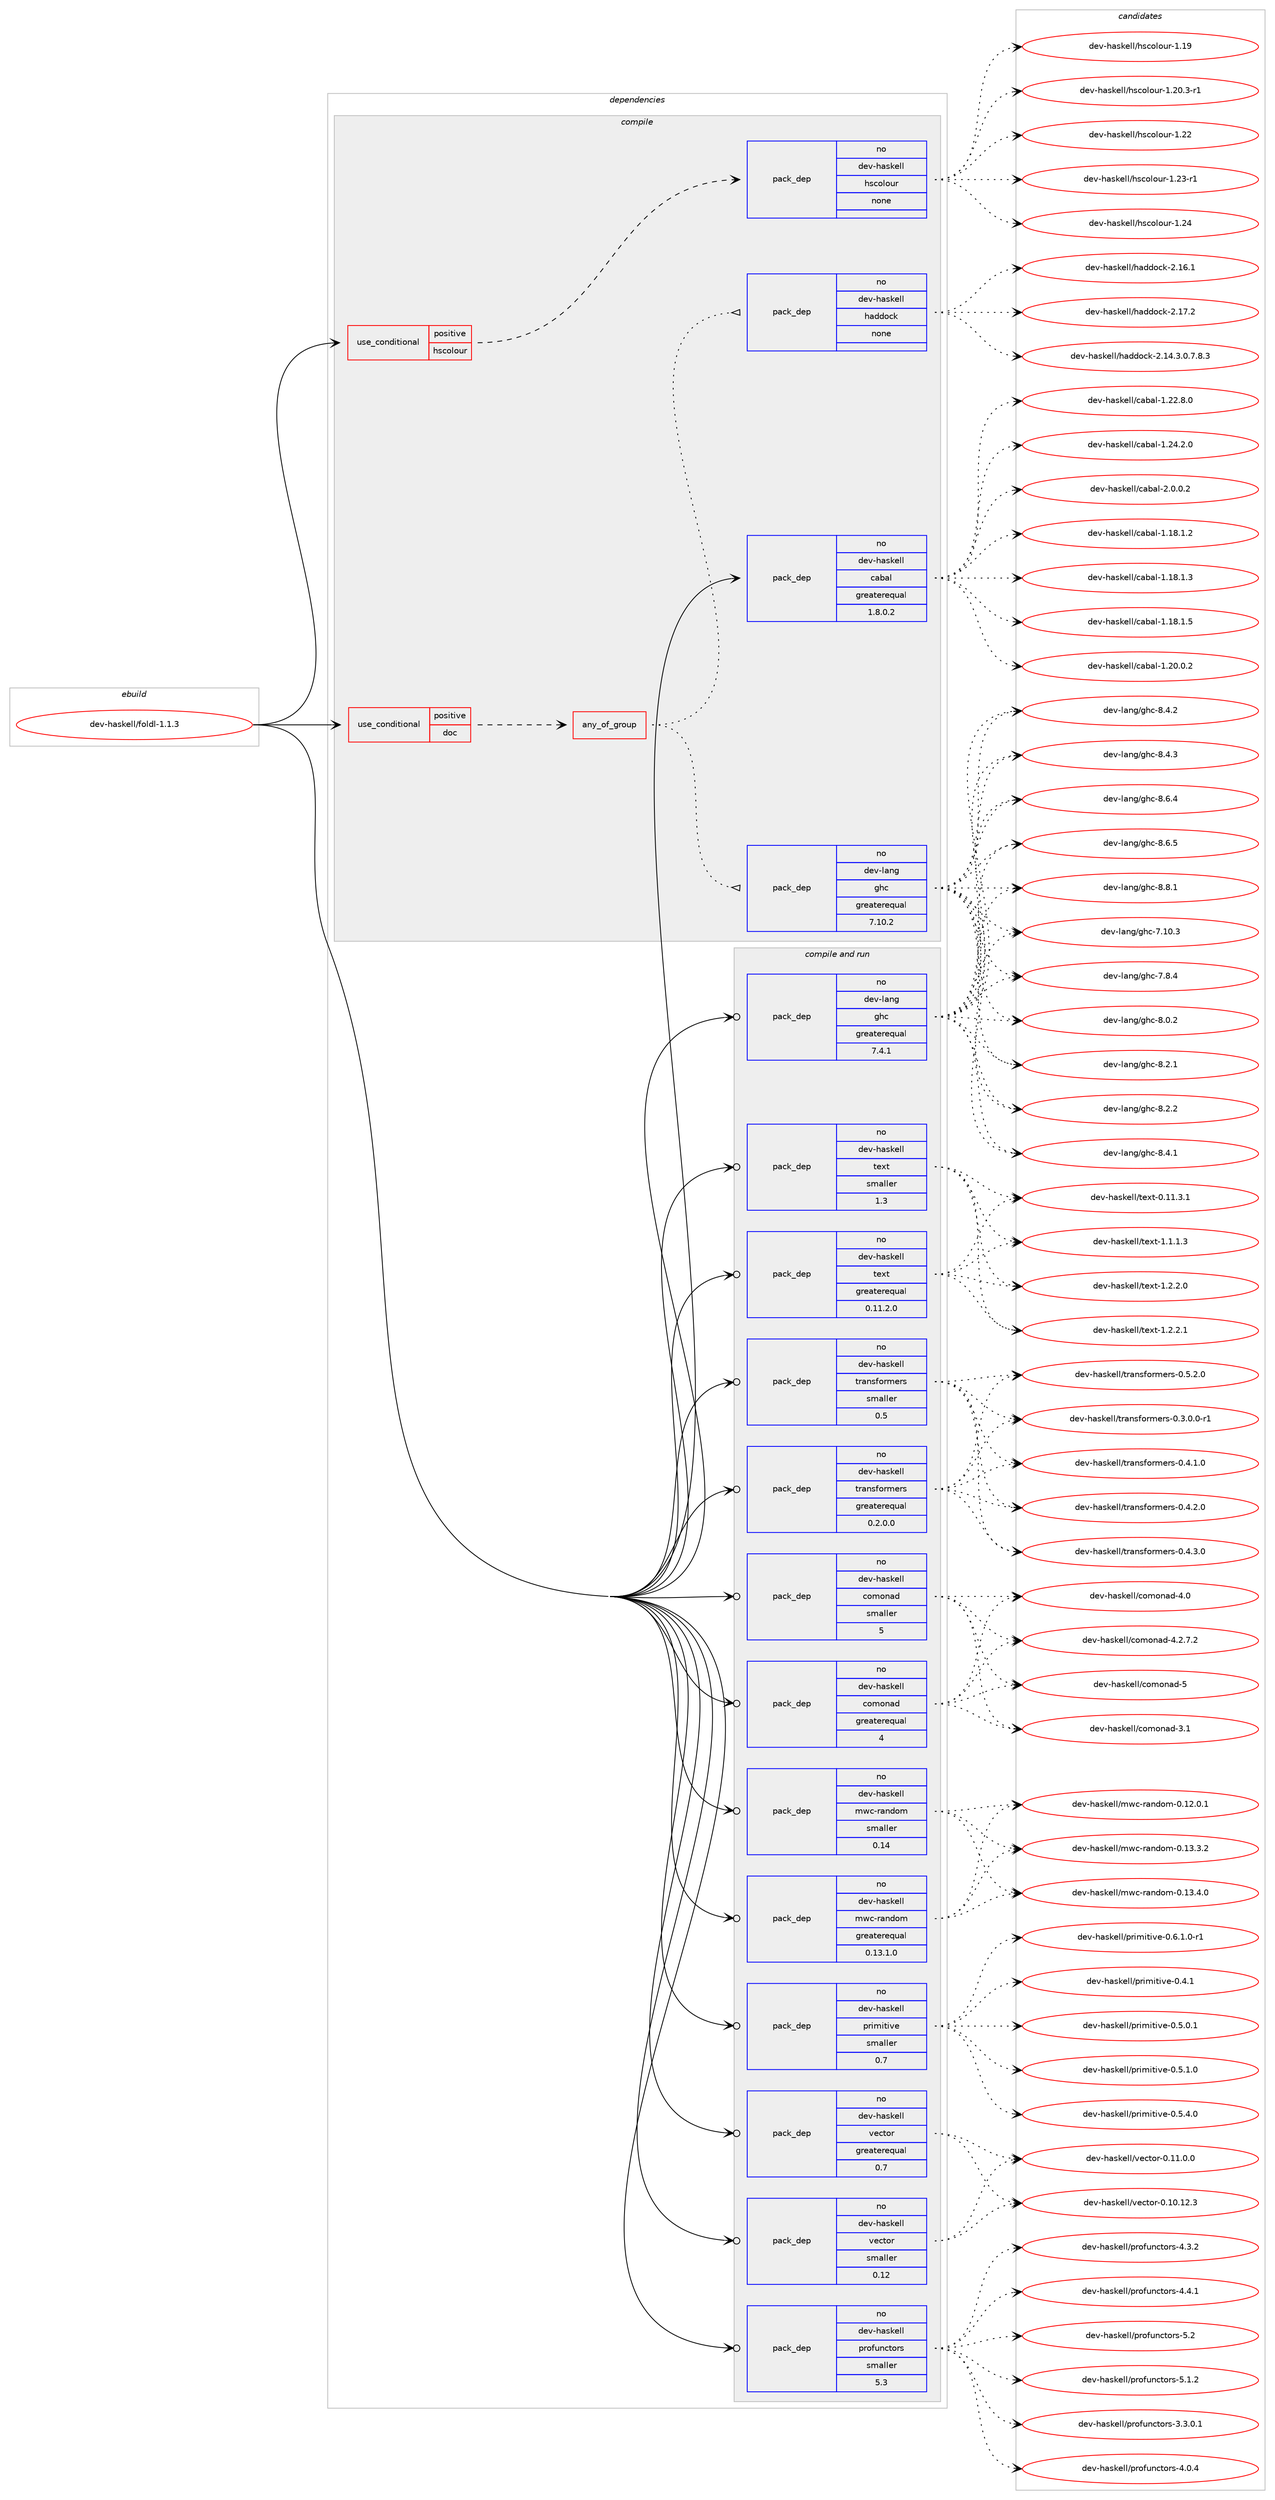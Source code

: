 digraph prolog {

# *************
# Graph options
# *************

newrank=true;
concentrate=true;
compound=true;
graph [rankdir=LR,fontname=Helvetica,fontsize=10,ranksep=1.5];#, ranksep=2.5, nodesep=0.2];
edge  [arrowhead=vee];
node  [fontname=Helvetica,fontsize=10];

# **********
# The ebuild
# **********

subgraph cluster_leftcol {
color=gray;
rank=same;
label=<<i>ebuild</i>>;
id [label="dev-haskell/foldl-1.1.3", color=red, width=4, href="../dev-haskell/foldl-1.1.3.svg"];
}

# ****************
# The dependencies
# ****************

subgraph cluster_midcol {
color=gray;
label=<<i>dependencies</i>>;
subgraph cluster_compile {
fillcolor="#eeeeee";
style=filled;
label=<<i>compile</i>>;
subgraph cond125755 {
dependency532678 [label=<<TABLE BORDER="0" CELLBORDER="1" CELLSPACING="0" CELLPADDING="4"><TR><TD ROWSPAN="3" CELLPADDING="10">use_conditional</TD></TR><TR><TD>positive</TD></TR><TR><TD>doc</TD></TR></TABLE>>, shape=none, color=red];
subgraph any9855 {
dependency532679 [label=<<TABLE BORDER="0" CELLBORDER="1" CELLSPACING="0" CELLPADDING="4"><TR><TD CELLPADDING="10">any_of_group</TD></TR></TABLE>>, shape=none, color=red];subgraph pack396711 {
dependency532680 [label=<<TABLE BORDER="0" CELLBORDER="1" CELLSPACING="0" CELLPADDING="4" WIDTH="220"><TR><TD ROWSPAN="6" CELLPADDING="30">pack_dep</TD></TR><TR><TD WIDTH="110">no</TD></TR><TR><TD>dev-haskell</TD></TR><TR><TD>haddock</TD></TR><TR><TD>none</TD></TR><TR><TD></TD></TR></TABLE>>, shape=none, color=blue];
}
dependency532679:e -> dependency532680:w [weight=20,style="dotted",arrowhead="oinv"];
subgraph pack396712 {
dependency532681 [label=<<TABLE BORDER="0" CELLBORDER="1" CELLSPACING="0" CELLPADDING="4" WIDTH="220"><TR><TD ROWSPAN="6" CELLPADDING="30">pack_dep</TD></TR><TR><TD WIDTH="110">no</TD></TR><TR><TD>dev-lang</TD></TR><TR><TD>ghc</TD></TR><TR><TD>greaterequal</TD></TR><TR><TD>7.10.2</TD></TR></TABLE>>, shape=none, color=blue];
}
dependency532679:e -> dependency532681:w [weight=20,style="dotted",arrowhead="oinv"];
}
dependency532678:e -> dependency532679:w [weight=20,style="dashed",arrowhead="vee"];
}
id:e -> dependency532678:w [weight=20,style="solid",arrowhead="vee"];
subgraph cond125756 {
dependency532682 [label=<<TABLE BORDER="0" CELLBORDER="1" CELLSPACING="0" CELLPADDING="4"><TR><TD ROWSPAN="3" CELLPADDING="10">use_conditional</TD></TR><TR><TD>positive</TD></TR><TR><TD>hscolour</TD></TR></TABLE>>, shape=none, color=red];
subgraph pack396713 {
dependency532683 [label=<<TABLE BORDER="0" CELLBORDER="1" CELLSPACING="0" CELLPADDING="4" WIDTH="220"><TR><TD ROWSPAN="6" CELLPADDING="30">pack_dep</TD></TR><TR><TD WIDTH="110">no</TD></TR><TR><TD>dev-haskell</TD></TR><TR><TD>hscolour</TD></TR><TR><TD>none</TD></TR><TR><TD></TD></TR></TABLE>>, shape=none, color=blue];
}
dependency532682:e -> dependency532683:w [weight=20,style="dashed",arrowhead="vee"];
}
id:e -> dependency532682:w [weight=20,style="solid",arrowhead="vee"];
subgraph pack396714 {
dependency532684 [label=<<TABLE BORDER="0" CELLBORDER="1" CELLSPACING="0" CELLPADDING="4" WIDTH="220"><TR><TD ROWSPAN="6" CELLPADDING="30">pack_dep</TD></TR><TR><TD WIDTH="110">no</TD></TR><TR><TD>dev-haskell</TD></TR><TR><TD>cabal</TD></TR><TR><TD>greaterequal</TD></TR><TR><TD>1.8.0.2</TD></TR></TABLE>>, shape=none, color=blue];
}
id:e -> dependency532684:w [weight=20,style="solid",arrowhead="vee"];
}
subgraph cluster_compileandrun {
fillcolor="#eeeeee";
style=filled;
label=<<i>compile and run</i>>;
subgraph pack396715 {
dependency532685 [label=<<TABLE BORDER="0" CELLBORDER="1" CELLSPACING="0" CELLPADDING="4" WIDTH="220"><TR><TD ROWSPAN="6" CELLPADDING="30">pack_dep</TD></TR><TR><TD WIDTH="110">no</TD></TR><TR><TD>dev-haskell</TD></TR><TR><TD>comonad</TD></TR><TR><TD>greaterequal</TD></TR><TR><TD>4</TD></TR></TABLE>>, shape=none, color=blue];
}
id:e -> dependency532685:w [weight=20,style="solid",arrowhead="odotvee"];
subgraph pack396716 {
dependency532686 [label=<<TABLE BORDER="0" CELLBORDER="1" CELLSPACING="0" CELLPADDING="4" WIDTH="220"><TR><TD ROWSPAN="6" CELLPADDING="30">pack_dep</TD></TR><TR><TD WIDTH="110">no</TD></TR><TR><TD>dev-haskell</TD></TR><TR><TD>comonad</TD></TR><TR><TD>smaller</TD></TR><TR><TD>5</TD></TR></TABLE>>, shape=none, color=blue];
}
id:e -> dependency532686:w [weight=20,style="solid",arrowhead="odotvee"];
subgraph pack396717 {
dependency532687 [label=<<TABLE BORDER="0" CELLBORDER="1" CELLSPACING="0" CELLPADDING="4" WIDTH="220"><TR><TD ROWSPAN="6" CELLPADDING="30">pack_dep</TD></TR><TR><TD WIDTH="110">no</TD></TR><TR><TD>dev-haskell</TD></TR><TR><TD>mwc-random</TD></TR><TR><TD>greaterequal</TD></TR><TR><TD>0.13.1.0</TD></TR></TABLE>>, shape=none, color=blue];
}
id:e -> dependency532687:w [weight=20,style="solid",arrowhead="odotvee"];
subgraph pack396718 {
dependency532688 [label=<<TABLE BORDER="0" CELLBORDER="1" CELLSPACING="0" CELLPADDING="4" WIDTH="220"><TR><TD ROWSPAN="6" CELLPADDING="30">pack_dep</TD></TR><TR><TD WIDTH="110">no</TD></TR><TR><TD>dev-haskell</TD></TR><TR><TD>mwc-random</TD></TR><TR><TD>smaller</TD></TR><TR><TD>0.14</TD></TR></TABLE>>, shape=none, color=blue];
}
id:e -> dependency532688:w [weight=20,style="solid",arrowhead="odotvee"];
subgraph pack396719 {
dependency532689 [label=<<TABLE BORDER="0" CELLBORDER="1" CELLSPACING="0" CELLPADDING="4" WIDTH="220"><TR><TD ROWSPAN="6" CELLPADDING="30">pack_dep</TD></TR><TR><TD WIDTH="110">no</TD></TR><TR><TD>dev-haskell</TD></TR><TR><TD>primitive</TD></TR><TR><TD>smaller</TD></TR><TR><TD>0.7</TD></TR></TABLE>>, shape=none, color=blue];
}
id:e -> dependency532689:w [weight=20,style="solid",arrowhead="odotvee"];
subgraph pack396720 {
dependency532690 [label=<<TABLE BORDER="0" CELLBORDER="1" CELLSPACING="0" CELLPADDING="4" WIDTH="220"><TR><TD ROWSPAN="6" CELLPADDING="30">pack_dep</TD></TR><TR><TD WIDTH="110">no</TD></TR><TR><TD>dev-haskell</TD></TR><TR><TD>profunctors</TD></TR><TR><TD>smaller</TD></TR><TR><TD>5.3</TD></TR></TABLE>>, shape=none, color=blue];
}
id:e -> dependency532690:w [weight=20,style="solid",arrowhead="odotvee"];
subgraph pack396721 {
dependency532691 [label=<<TABLE BORDER="0" CELLBORDER="1" CELLSPACING="0" CELLPADDING="4" WIDTH="220"><TR><TD ROWSPAN="6" CELLPADDING="30">pack_dep</TD></TR><TR><TD WIDTH="110">no</TD></TR><TR><TD>dev-haskell</TD></TR><TR><TD>text</TD></TR><TR><TD>greaterequal</TD></TR><TR><TD>0.11.2.0</TD></TR></TABLE>>, shape=none, color=blue];
}
id:e -> dependency532691:w [weight=20,style="solid",arrowhead="odotvee"];
subgraph pack396722 {
dependency532692 [label=<<TABLE BORDER="0" CELLBORDER="1" CELLSPACING="0" CELLPADDING="4" WIDTH="220"><TR><TD ROWSPAN="6" CELLPADDING="30">pack_dep</TD></TR><TR><TD WIDTH="110">no</TD></TR><TR><TD>dev-haskell</TD></TR><TR><TD>text</TD></TR><TR><TD>smaller</TD></TR><TR><TD>1.3</TD></TR></TABLE>>, shape=none, color=blue];
}
id:e -> dependency532692:w [weight=20,style="solid",arrowhead="odotvee"];
subgraph pack396723 {
dependency532693 [label=<<TABLE BORDER="0" CELLBORDER="1" CELLSPACING="0" CELLPADDING="4" WIDTH="220"><TR><TD ROWSPAN="6" CELLPADDING="30">pack_dep</TD></TR><TR><TD WIDTH="110">no</TD></TR><TR><TD>dev-haskell</TD></TR><TR><TD>transformers</TD></TR><TR><TD>greaterequal</TD></TR><TR><TD>0.2.0.0</TD></TR></TABLE>>, shape=none, color=blue];
}
id:e -> dependency532693:w [weight=20,style="solid",arrowhead="odotvee"];
subgraph pack396724 {
dependency532694 [label=<<TABLE BORDER="0" CELLBORDER="1" CELLSPACING="0" CELLPADDING="4" WIDTH="220"><TR><TD ROWSPAN="6" CELLPADDING="30">pack_dep</TD></TR><TR><TD WIDTH="110">no</TD></TR><TR><TD>dev-haskell</TD></TR><TR><TD>transformers</TD></TR><TR><TD>smaller</TD></TR><TR><TD>0.5</TD></TR></TABLE>>, shape=none, color=blue];
}
id:e -> dependency532694:w [weight=20,style="solid",arrowhead="odotvee"];
subgraph pack396725 {
dependency532695 [label=<<TABLE BORDER="0" CELLBORDER="1" CELLSPACING="0" CELLPADDING="4" WIDTH="220"><TR><TD ROWSPAN="6" CELLPADDING="30">pack_dep</TD></TR><TR><TD WIDTH="110">no</TD></TR><TR><TD>dev-haskell</TD></TR><TR><TD>vector</TD></TR><TR><TD>greaterequal</TD></TR><TR><TD>0.7</TD></TR></TABLE>>, shape=none, color=blue];
}
id:e -> dependency532695:w [weight=20,style="solid",arrowhead="odotvee"];
subgraph pack396726 {
dependency532696 [label=<<TABLE BORDER="0" CELLBORDER="1" CELLSPACING="0" CELLPADDING="4" WIDTH="220"><TR><TD ROWSPAN="6" CELLPADDING="30">pack_dep</TD></TR><TR><TD WIDTH="110">no</TD></TR><TR><TD>dev-haskell</TD></TR><TR><TD>vector</TD></TR><TR><TD>smaller</TD></TR><TR><TD>0.12</TD></TR></TABLE>>, shape=none, color=blue];
}
id:e -> dependency532696:w [weight=20,style="solid",arrowhead="odotvee"];
subgraph pack396727 {
dependency532697 [label=<<TABLE BORDER="0" CELLBORDER="1" CELLSPACING="0" CELLPADDING="4" WIDTH="220"><TR><TD ROWSPAN="6" CELLPADDING="30">pack_dep</TD></TR><TR><TD WIDTH="110">no</TD></TR><TR><TD>dev-lang</TD></TR><TR><TD>ghc</TD></TR><TR><TD>greaterequal</TD></TR><TR><TD>7.4.1</TD></TR></TABLE>>, shape=none, color=blue];
}
id:e -> dependency532697:w [weight=20,style="solid",arrowhead="odotvee"];
}
subgraph cluster_run {
fillcolor="#eeeeee";
style=filled;
label=<<i>run</i>>;
}
}

# **************
# The candidates
# **************

subgraph cluster_choices {
rank=same;
color=gray;
label=<<i>candidates</i>>;

subgraph choice396711 {
color=black;
nodesep=1;
choice1001011184510497115107101108108471049710010011199107455046495246514648465546564651 [label="dev-haskell/haddock-2.14.3.0.7.8.3", color=red, width=4,href="../dev-haskell/haddock-2.14.3.0.7.8.3.svg"];
choice100101118451049711510710110810847104971001001119910745504649544649 [label="dev-haskell/haddock-2.16.1", color=red, width=4,href="../dev-haskell/haddock-2.16.1.svg"];
choice100101118451049711510710110810847104971001001119910745504649554650 [label="dev-haskell/haddock-2.17.2", color=red, width=4,href="../dev-haskell/haddock-2.17.2.svg"];
dependency532680:e -> choice1001011184510497115107101108108471049710010011199107455046495246514648465546564651:w [style=dotted,weight="100"];
dependency532680:e -> choice100101118451049711510710110810847104971001001119910745504649544649:w [style=dotted,weight="100"];
dependency532680:e -> choice100101118451049711510710110810847104971001001119910745504649554650:w [style=dotted,weight="100"];
}
subgraph choice396712 {
color=black;
nodesep=1;
choice1001011184510897110103471031049945554649484651 [label="dev-lang/ghc-7.10.3", color=red, width=4,href="../dev-lang/ghc-7.10.3.svg"];
choice10010111845108971101034710310499455546564652 [label="dev-lang/ghc-7.8.4", color=red, width=4,href="../dev-lang/ghc-7.8.4.svg"];
choice10010111845108971101034710310499455646484650 [label="dev-lang/ghc-8.0.2", color=red, width=4,href="../dev-lang/ghc-8.0.2.svg"];
choice10010111845108971101034710310499455646504649 [label="dev-lang/ghc-8.2.1", color=red, width=4,href="../dev-lang/ghc-8.2.1.svg"];
choice10010111845108971101034710310499455646504650 [label="dev-lang/ghc-8.2.2", color=red, width=4,href="../dev-lang/ghc-8.2.2.svg"];
choice10010111845108971101034710310499455646524649 [label="dev-lang/ghc-8.4.1", color=red, width=4,href="../dev-lang/ghc-8.4.1.svg"];
choice10010111845108971101034710310499455646524650 [label="dev-lang/ghc-8.4.2", color=red, width=4,href="../dev-lang/ghc-8.4.2.svg"];
choice10010111845108971101034710310499455646524651 [label="dev-lang/ghc-8.4.3", color=red, width=4,href="../dev-lang/ghc-8.4.3.svg"];
choice10010111845108971101034710310499455646544652 [label="dev-lang/ghc-8.6.4", color=red, width=4,href="../dev-lang/ghc-8.6.4.svg"];
choice10010111845108971101034710310499455646544653 [label="dev-lang/ghc-8.6.5", color=red, width=4,href="../dev-lang/ghc-8.6.5.svg"];
choice10010111845108971101034710310499455646564649 [label="dev-lang/ghc-8.8.1", color=red, width=4,href="../dev-lang/ghc-8.8.1.svg"];
dependency532681:e -> choice1001011184510897110103471031049945554649484651:w [style=dotted,weight="100"];
dependency532681:e -> choice10010111845108971101034710310499455546564652:w [style=dotted,weight="100"];
dependency532681:e -> choice10010111845108971101034710310499455646484650:w [style=dotted,weight="100"];
dependency532681:e -> choice10010111845108971101034710310499455646504649:w [style=dotted,weight="100"];
dependency532681:e -> choice10010111845108971101034710310499455646504650:w [style=dotted,weight="100"];
dependency532681:e -> choice10010111845108971101034710310499455646524649:w [style=dotted,weight="100"];
dependency532681:e -> choice10010111845108971101034710310499455646524650:w [style=dotted,weight="100"];
dependency532681:e -> choice10010111845108971101034710310499455646524651:w [style=dotted,weight="100"];
dependency532681:e -> choice10010111845108971101034710310499455646544652:w [style=dotted,weight="100"];
dependency532681:e -> choice10010111845108971101034710310499455646544653:w [style=dotted,weight="100"];
dependency532681:e -> choice10010111845108971101034710310499455646564649:w [style=dotted,weight="100"];
}
subgraph choice396713 {
color=black;
nodesep=1;
choice100101118451049711510710110810847104115991111081111171144549464957 [label="dev-haskell/hscolour-1.19", color=red, width=4,href="../dev-haskell/hscolour-1.19.svg"];
choice10010111845104971151071011081084710411599111108111117114454946504846514511449 [label="dev-haskell/hscolour-1.20.3-r1", color=red, width=4,href="../dev-haskell/hscolour-1.20.3-r1.svg"];
choice100101118451049711510710110810847104115991111081111171144549465050 [label="dev-haskell/hscolour-1.22", color=red, width=4,href="../dev-haskell/hscolour-1.22.svg"];
choice1001011184510497115107101108108471041159911110811111711445494650514511449 [label="dev-haskell/hscolour-1.23-r1", color=red, width=4,href="../dev-haskell/hscolour-1.23-r1.svg"];
choice100101118451049711510710110810847104115991111081111171144549465052 [label="dev-haskell/hscolour-1.24", color=red, width=4,href="../dev-haskell/hscolour-1.24.svg"];
dependency532683:e -> choice100101118451049711510710110810847104115991111081111171144549464957:w [style=dotted,weight="100"];
dependency532683:e -> choice10010111845104971151071011081084710411599111108111117114454946504846514511449:w [style=dotted,weight="100"];
dependency532683:e -> choice100101118451049711510710110810847104115991111081111171144549465050:w [style=dotted,weight="100"];
dependency532683:e -> choice1001011184510497115107101108108471041159911110811111711445494650514511449:w [style=dotted,weight="100"];
dependency532683:e -> choice100101118451049711510710110810847104115991111081111171144549465052:w [style=dotted,weight="100"];
}
subgraph choice396714 {
color=black;
nodesep=1;
choice10010111845104971151071011081084799979897108454946495646494650 [label="dev-haskell/cabal-1.18.1.2", color=red, width=4,href="../dev-haskell/cabal-1.18.1.2.svg"];
choice10010111845104971151071011081084799979897108454946495646494651 [label="dev-haskell/cabal-1.18.1.3", color=red, width=4,href="../dev-haskell/cabal-1.18.1.3.svg"];
choice10010111845104971151071011081084799979897108454946495646494653 [label="dev-haskell/cabal-1.18.1.5", color=red, width=4,href="../dev-haskell/cabal-1.18.1.5.svg"];
choice10010111845104971151071011081084799979897108454946504846484650 [label="dev-haskell/cabal-1.20.0.2", color=red, width=4,href="../dev-haskell/cabal-1.20.0.2.svg"];
choice10010111845104971151071011081084799979897108454946505046564648 [label="dev-haskell/cabal-1.22.8.0", color=red, width=4,href="../dev-haskell/cabal-1.22.8.0.svg"];
choice10010111845104971151071011081084799979897108454946505246504648 [label="dev-haskell/cabal-1.24.2.0", color=red, width=4,href="../dev-haskell/cabal-1.24.2.0.svg"];
choice100101118451049711510710110810847999798971084550464846484650 [label="dev-haskell/cabal-2.0.0.2", color=red, width=4,href="../dev-haskell/cabal-2.0.0.2.svg"];
dependency532684:e -> choice10010111845104971151071011081084799979897108454946495646494650:w [style=dotted,weight="100"];
dependency532684:e -> choice10010111845104971151071011081084799979897108454946495646494651:w [style=dotted,weight="100"];
dependency532684:e -> choice10010111845104971151071011081084799979897108454946495646494653:w [style=dotted,weight="100"];
dependency532684:e -> choice10010111845104971151071011081084799979897108454946504846484650:w [style=dotted,weight="100"];
dependency532684:e -> choice10010111845104971151071011081084799979897108454946505046564648:w [style=dotted,weight="100"];
dependency532684:e -> choice10010111845104971151071011081084799979897108454946505246504648:w [style=dotted,weight="100"];
dependency532684:e -> choice100101118451049711510710110810847999798971084550464846484650:w [style=dotted,weight="100"];
}
subgraph choice396715 {
color=black;
nodesep=1;
choice100101118451049711510710110810847991111091111109710045514649 [label="dev-haskell/comonad-3.1", color=red, width=4,href="../dev-haskell/comonad-3.1.svg"];
choice100101118451049711510710110810847991111091111109710045524648 [label="dev-haskell/comonad-4.0", color=red, width=4,href="../dev-haskell/comonad-4.0.svg"];
choice10010111845104971151071011081084799111109111110971004552465046554650 [label="dev-haskell/comonad-4.2.7.2", color=red, width=4,href="../dev-haskell/comonad-4.2.7.2.svg"];
choice10010111845104971151071011081084799111109111110971004553 [label="dev-haskell/comonad-5", color=red, width=4,href="../dev-haskell/comonad-5.svg"];
dependency532685:e -> choice100101118451049711510710110810847991111091111109710045514649:w [style=dotted,weight="100"];
dependency532685:e -> choice100101118451049711510710110810847991111091111109710045524648:w [style=dotted,weight="100"];
dependency532685:e -> choice10010111845104971151071011081084799111109111110971004552465046554650:w [style=dotted,weight="100"];
dependency532685:e -> choice10010111845104971151071011081084799111109111110971004553:w [style=dotted,weight="100"];
}
subgraph choice396716 {
color=black;
nodesep=1;
choice100101118451049711510710110810847991111091111109710045514649 [label="dev-haskell/comonad-3.1", color=red, width=4,href="../dev-haskell/comonad-3.1.svg"];
choice100101118451049711510710110810847991111091111109710045524648 [label="dev-haskell/comonad-4.0", color=red, width=4,href="../dev-haskell/comonad-4.0.svg"];
choice10010111845104971151071011081084799111109111110971004552465046554650 [label="dev-haskell/comonad-4.2.7.2", color=red, width=4,href="../dev-haskell/comonad-4.2.7.2.svg"];
choice10010111845104971151071011081084799111109111110971004553 [label="dev-haskell/comonad-5", color=red, width=4,href="../dev-haskell/comonad-5.svg"];
dependency532686:e -> choice100101118451049711510710110810847991111091111109710045514649:w [style=dotted,weight="100"];
dependency532686:e -> choice100101118451049711510710110810847991111091111109710045524648:w [style=dotted,weight="100"];
dependency532686:e -> choice10010111845104971151071011081084799111109111110971004552465046554650:w [style=dotted,weight="100"];
dependency532686:e -> choice10010111845104971151071011081084799111109111110971004553:w [style=dotted,weight="100"];
}
subgraph choice396717 {
color=black;
nodesep=1;
choice100101118451049711510710110810847109119994511497110100111109454846495046484649 [label="dev-haskell/mwc-random-0.12.0.1", color=red, width=4,href="../dev-haskell/mwc-random-0.12.0.1.svg"];
choice100101118451049711510710110810847109119994511497110100111109454846495146514650 [label="dev-haskell/mwc-random-0.13.3.2", color=red, width=4,href="../dev-haskell/mwc-random-0.13.3.2.svg"];
choice100101118451049711510710110810847109119994511497110100111109454846495146524648 [label="dev-haskell/mwc-random-0.13.4.0", color=red, width=4,href="../dev-haskell/mwc-random-0.13.4.0.svg"];
dependency532687:e -> choice100101118451049711510710110810847109119994511497110100111109454846495046484649:w [style=dotted,weight="100"];
dependency532687:e -> choice100101118451049711510710110810847109119994511497110100111109454846495146514650:w [style=dotted,weight="100"];
dependency532687:e -> choice100101118451049711510710110810847109119994511497110100111109454846495146524648:w [style=dotted,weight="100"];
}
subgraph choice396718 {
color=black;
nodesep=1;
choice100101118451049711510710110810847109119994511497110100111109454846495046484649 [label="dev-haskell/mwc-random-0.12.0.1", color=red, width=4,href="../dev-haskell/mwc-random-0.12.0.1.svg"];
choice100101118451049711510710110810847109119994511497110100111109454846495146514650 [label="dev-haskell/mwc-random-0.13.3.2", color=red, width=4,href="../dev-haskell/mwc-random-0.13.3.2.svg"];
choice100101118451049711510710110810847109119994511497110100111109454846495146524648 [label="dev-haskell/mwc-random-0.13.4.0", color=red, width=4,href="../dev-haskell/mwc-random-0.13.4.0.svg"];
dependency532688:e -> choice100101118451049711510710110810847109119994511497110100111109454846495046484649:w [style=dotted,weight="100"];
dependency532688:e -> choice100101118451049711510710110810847109119994511497110100111109454846495146514650:w [style=dotted,weight="100"];
dependency532688:e -> choice100101118451049711510710110810847109119994511497110100111109454846495146524648:w [style=dotted,weight="100"];
}
subgraph choice396719 {
color=black;
nodesep=1;
choice100101118451049711510710110810847112114105109105116105118101454846524649 [label="dev-haskell/primitive-0.4.1", color=red, width=4,href="../dev-haskell/primitive-0.4.1.svg"];
choice1001011184510497115107101108108471121141051091051161051181014548465346484649 [label="dev-haskell/primitive-0.5.0.1", color=red, width=4,href="../dev-haskell/primitive-0.5.0.1.svg"];
choice1001011184510497115107101108108471121141051091051161051181014548465346494648 [label="dev-haskell/primitive-0.5.1.0", color=red, width=4,href="../dev-haskell/primitive-0.5.1.0.svg"];
choice1001011184510497115107101108108471121141051091051161051181014548465346524648 [label="dev-haskell/primitive-0.5.4.0", color=red, width=4,href="../dev-haskell/primitive-0.5.4.0.svg"];
choice10010111845104971151071011081084711211410510910511610511810145484654464946484511449 [label="dev-haskell/primitive-0.6.1.0-r1", color=red, width=4,href="../dev-haskell/primitive-0.6.1.0-r1.svg"];
dependency532689:e -> choice100101118451049711510710110810847112114105109105116105118101454846524649:w [style=dotted,weight="100"];
dependency532689:e -> choice1001011184510497115107101108108471121141051091051161051181014548465346484649:w [style=dotted,weight="100"];
dependency532689:e -> choice1001011184510497115107101108108471121141051091051161051181014548465346494648:w [style=dotted,weight="100"];
dependency532689:e -> choice1001011184510497115107101108108471121141051091051161051181014548465346524648:w [style=dotted,weight="100"];
dependency532689:e -> choice10010111845104971151071011081084711211410510910511610511810145484654464946484511449:w [style=dotted,weight="100"];
}
subgraph choice396720 {
color=black;
nodesep=1;
choice100101118451049711510710110810847112114111102117110991161111141154551465146484649 [label="dev-haskell/profunctors-3.3.0.1", color=red, width=4,href="../dev-haskell/profunctors-3.3.0.1.svg"];
choice10010111845104971151071011081084711211411110211711099116111114115455246484652 [label="dev-haskell/profunctors-4.0.4", color=red, width=4,href="../dev-haskell/profunctors-4.0.4.svg"];
choice10010111845104971151071011081084711211411110211711099116111114115455246514650 [label="dev-haskell/profunctors-4.3.2", color=red, width=4,href="../dev-haskell/profunctors-4.3.2.svg"];
choice10010111845104971151071011081084711211411110211711099116111114115455246524649 [label="dev-haskell/profunctors-4.4.1", color=red, width=4,href="../dev-haskell/profunctors-4.4.1.svg"];
choice10010111845104971151071011081084711211411110211711099116111114115455346494650 [label="dev-haskell/profunctors-5.1.2", color=red, width=4,href="../dev-haskell/profunctors-5.1.2.svg"];
choice1001011184510497115107101108108471121141111021171109911611111411545534650 [label="dev-haskell/profunctors-5.2", color=red, width=4,href="../dev-haskell/profunctors-5.2.svg"];
dependency532690:e -> choice100101118451049711510710110810847112114111102117110991161111141154551465146484649:w [style=dotted,weight="100"];
dependency532690:e -> choice10010111845104971151071011081084711211411110211711099116111114115455246484652:w [style=dotted,weight="100"];
dependency532690:e -> choice10010111845104971151071011081084711211411110211711099116111114115455246514650:w [style=dotted,weight="100"];
dependency532690:e -> choice10010111845104971151071011081084711211411110211711099116111114115455246524649:w [style=dotted,weight="100"];
dependency532690:e -> choice10010111845104971151071011081084711211411110211711099116111114115455346494650:w [style=dotted,weight="100"];
dependency532690:e -> choice1001011184510497115107101108108471121141111021171109911611111411545534650:w [style=dotted,weight="100"];
}
subgraph choice396721 {
color=black;
nodesep=1;
choice100101118451049711510710110810847116101120116454846494946514649 [label="dev-haskell/text-0.11.3.1", color=red, width=4,href="../dev-haskell/text-0.11.3.1.svg"];
choice1001011184510497115107101108108471161011201164549464946494651 [label="dev-haskell/text-1.1.1.3", color=red, width=4,href="../dev-haskell/text-1.1.1.3.svg"];
choice1001011184510497115107101108108471161011201164549465046504648 [label="dev-haskell/text-1.2.2.0", color=red, width=4,href="../dev-haskell/text-1.2.2.0.svg"];
choice1001011184510497115107101108108471161011201164549465046504649 [label="dev-haskell/text-1.2.2.1", color=red, width=4,href="../dev-haskell/text-1.2.2.1.svg"];
dependency532691:e -> choice100101118451049711510710110810847116101120116454846494946514649:w [style=dotted,weight="100"];
dependency532691:e -> choice1001011184510497115107101108108471161011201164549464946494651:w [style=dotted,weight="100"];
dependency532691:e -> choice1001011184510497115107101108108471161011201164549465046504648:w [style=dotted,weight="100"];
dependency532691:e -> choice1001011184510497115107101108108471161011201164549465046504649:w [style=dotted,weight="100"];
}
subgraph choice396722 {
color=black;
nodesep=1;
choice100101118451049711510710110810847116101120116454846494946514649 [label="dev-haskell/text-0.11.3.1", color=red, width=4,href="../dev-haskell/text-0.11.3.1.svg"];
choice1001011184510497115107101108108471161011201164549464946494651 [label="dev-haskell/text-1.1.1.3", color=red, width=4,href="../dev-haskell/text-1.1.1.3.svg"];
choice1001011184510497115107101108108471161011201164549465046504648 [label="dev-haskell/text-1.2.2.0", color=red, width=4,href="../dev-haskell/text-1.2.2.0.svg"];
choice1001011184510497115107101108108471161011201164549465046504649 [label="dev-haskell/text-1.2.2.1", color=red, width=4,href="../dev-haskell/text-1.2.2.1.svg"];
dependency532692:e -> choice100101118451049711510710110810847116101120116454846494946514649:w [style=dotted,weight="100"];
dependency532692:e -> choice1001011184510497115107101108108471161011201164549464946494651:w [style=dotted,weight="100"];
dependency532692:e -> choice1001011184510497115107101108108471161011201164549465046504648:w [style=dotted,weight="100"];
dependency532692:e -> choice1001011184510497115107101108108471161011201164549465046504649:w [style=dotted,weight="100"];
}
subgraph choice396723 {
color=black;
nodesep=1;
choice1001011184510497115107101108108471161149711011510211111410910111411545484651464846484511449 [label="dev-haskell/transformers-0.3.0.0-r1", color=red, width=4,href="../dev-haskell/transformers-0.3.0.0-r1.svg"];
choice100101118451049711510710110810847116114971101151021111141091011141154548465246494648 [label="dev-haskell/transformers-0.4.1.0", color=red, width=4,href="../dev-haskell/transformers-0.4.1.0.svg"];
choice100101118451049711510710110810847116114971101151021111141091011141154548465246504648 [label="dev-haskell/transformers-0.4.2.0", color=red, width=4,href="../dev-haskell/transformers-0.4.2.0.svg"];
choice100101118451049711510710110810847116114971101151021111141091011141154548465246514648 [label="dev-haskell/transformers-0.4.3.0", color=red, width=4,href="../dev-haskell/transformers-0.4.3.0.svg"];
choice100101118451049711510710110810847116114971101151021111141091011141154548465346504648 [label="dev-haskell/transformers-0.5.2.0", color=red, width=4,href="../dev-haskell/transformers-0.5.2.0.svg"];
dependency532693:e -> choice1001011184510497115107101108108471161149711011510211111410910111411545484651464846484511449:w [style=dotted,weight="100"];
dependency532693:e -> choice100101118451049711510710110810847116114971101151021111141091011141154548465246494648:w [style=dotted,weight="100"];
dependency532693:e -> choice100101118451049711510710110810847116114971101151021111141091011141154548465246504648:w [style=dotted,weight="100"];
dependency532693:e -> choice100101118451049711510710110810847116114971101151021111141091011141154548465246514648:w [style=dotted,weight="100"];
dependency532693:e -> choice100101118451049711510710110810847116114971101151021111141091011141154548465346504648:w [style=dotted,weight="100"];
}
subgraph choice396724 {
color=black;
nodesep=1;
choice1001011184510497115107101108108471161149711011510211111410910111411545484651464846484511449 [label="dev-haskell/transformers-0.3.0.0-r1", color=red, width=4,href="../dev-haskell/transformers-0.3.0.0-r1.svg"];
choice100101118451049711510710110810847116114971101151021111141091011141154548465246494648 [label="dev-haskell/transformers-0.4.1.0", color=red, width=4,href="../dev-haskell/transformers-0.4.1.0.svg"];
choice100101118451049711510710110810847116114971101151021111141091011141154548465246504648 [label="dev-haskell/transformers-0.4.2.0", color=red, width=4,href="../dev-haskell/transformers-0.4.2.0.svg"];
choice100101118451049711510710110810847116114971101151021111141091011141154548465246514648 [label="dev-haskell/transformers-0.4.3.0", color=red, width=4,href="../dev-haskell/transformers-0.4.3.0.svg"];
choice100101118451049711510710110810847116114971101151021111141091011141154548465346504648 [label="dev-haskell/transformers-0.5.2.0", color=red, width=4,href="../dev-haskell/transformers-0.5.2.0.svg"];
dependency532694:e -> choice1001011184510497115107101108108471161149711011510211111410910111411545484651464846484511449:w [style=dotted,weight="100"];
dependency532694:e -> choice100101118451049711510710110810847116114971101151021111141091011141154548465246494648:w [style=dotted,weight="100"];
dependency532694:e -> choice100101118451049711510710110810847116114971101151021111141091011141154548465246504648:w [style=dotted,weight="100"];
dependency532694:e -> choice100101118451049711510710110810847116114971101151021111141091011141154548465246514648:w [style=dotted,weight="100"];
dependency532694:e -> choice100101118451049711510710110810847116114971101151021111141091011141154548465346504648:w [style=dotted,weight="100"];
}
subgraph choice396725 {
color=black;
nodesep=1;
choice1001011184510497115107101108108471181019911611111445484649484649504651 [label="dev-haskell/vector-0.10.12.3", color=red, width=4,href="../dev-haskell/vector-0.10.12.3.svg"];
choice10010111845104971151071011081084711810199116111114454846494946484648 [label="dev-haskell/vector-0.11.0.0", color=red, width=4,href="../dev-haskell/vector-0.11.0.0.svg"];
dependency532695:e -> choice1001011184510497115107101108108471181019911611111445484649484649504651:w [style=dotted,weight="100"];
dependency532695:e -> choice10010111845104971151071011081084711810199116111114454846494946484648:w [style=dotted,weight="100"];
}
subgraph choice396726 {
color=black;
nodesep=1;
choice1001011184510497115107101108108471181019911611111445484649484649504651 [label="dev-haskell/vector-0.10.12.3", color=red, width=4,href="../dev-haskell/vector-0.10.12.3.svg"];
choice10010111845104971151071011081084711810199116111114454846494946484648 [label="dev-haskell/vector-0.11.0.0", color=red, width=4,href="../dev-haskell/vector-0.11.0.0.svg"];
dependency532696:e -> choice1001011184510497115107101108108471181019911611111445484649484649504651:w [style=dotted,weight="100"];
dependency532696:e -> choice10010111845104971151071011081084711810199116111114454846494946484648:w [style=dotted,weight="100"];
}
subgraph choice396727 {
color=black;
nodesep=1;
choice1001011184510897110103471031049945554649484651 [label="dev-lang/ghc-7.10.3", color=red, width=4,href="../dev-lang/ghc-7.10.3.svg"];
choice10010111845108971101034710310499455546564652 [label="dev-lang/ghc-7.8.4", color=red, width=4,href="../dev-lang/ghc-7.8.4.svg"];
choice10010111845108971101034710310499455646484650 [label="dev-lang/ghc-8.0.2", color=red, width=4,href="../dev-lang/ghc-8.0.2.svg"];
choice10010111845108971101034710310499455646504649 [label="dev-lang/ghc-8.2.1", color=red, width=4,href="../dev-lang/ghc-8.2.1.svg"];
choice10010111845108971101034710310499455646504650 [label="dev-lang/ghc-8.2.2", color=red, width=4,href="../dev-lang/ghc-8.2.2.svg"];
choice10010111845108971101034710310499455646524649 [label="dev-lang/ghc-8.4.1", color=red, width=4,href="../dev-lang/ghc-8.4.1.svg"];
choice10010111845108971101034710310499455646524650 [label="dev-lang/ghc-8.4.2", color=red, width=4,href="../dev-lang/ghc-8.4.2.svg"];
choice10010111845108971101034710310499455646524651 [label="dev-lang/ghc-8.4.3", color=red, width=4,href="../dev-lang/ghc-8.4.3.svg"];
choice10010111845108971101034710310499455646544652 [label="dev-lang/ghc-8.6.4", color=red, width=4,href="../dev-lang/ghc-8.6.4.svg"];
choice10010111845108971101034710310499455646544653 [label="dev-lang/ghc-8.6.5", color=red, width=4,href="../dev-lang/ghc-8.6.5.svg"];
choice10010111845108971101034710310499455646564649 [label="dev-lang/ghc-8.8.1", color=red, width=4,href="../dev-lang/ghc-8.8.1.svg"];
dependency532697:e -> choice1001011184510897110103471031049945554649484651:w [style=dotted,weight="100"];
dependency532697:e -> choice10010111845108971101034710310499455546564652:w [style=dotted,weight="100"];
dependency532697:e -> choice10010111845108971101034710310499455646484650:w [style=dotted,weight="100"];
dependency532697:e -> choice10010111845108971101034710310499455646504649:w [style=dotted,weight="100"];
dependency532697:e -> choice10010111845108971101034710310499455646504650:w [style=dotted,weight="100"];
dependency532697:e -> choice10010111845108971101034710310499455646524649:w [style=dotted,weight="100"];
dependency532697:e -> choice10010111845108971101034710310499455646524650:w [style=dotted,weight="100"];
dependency532697:e -> choice10010111845108971101034710310499455646524651:w [style=dotted,weight="100"];
dependency532697:e -> choice10010111845108971101034710310499455646544652:w [style=dotted,weight="100"];
dependency532697:e -> choice10010111845108971101034710310499455646544653:w [style=dotted,weight="100"];
dependency532697:e -> choice10010111845108971101034710310499455646564649:w [style=dotted,weight="100"];
}
}

}
